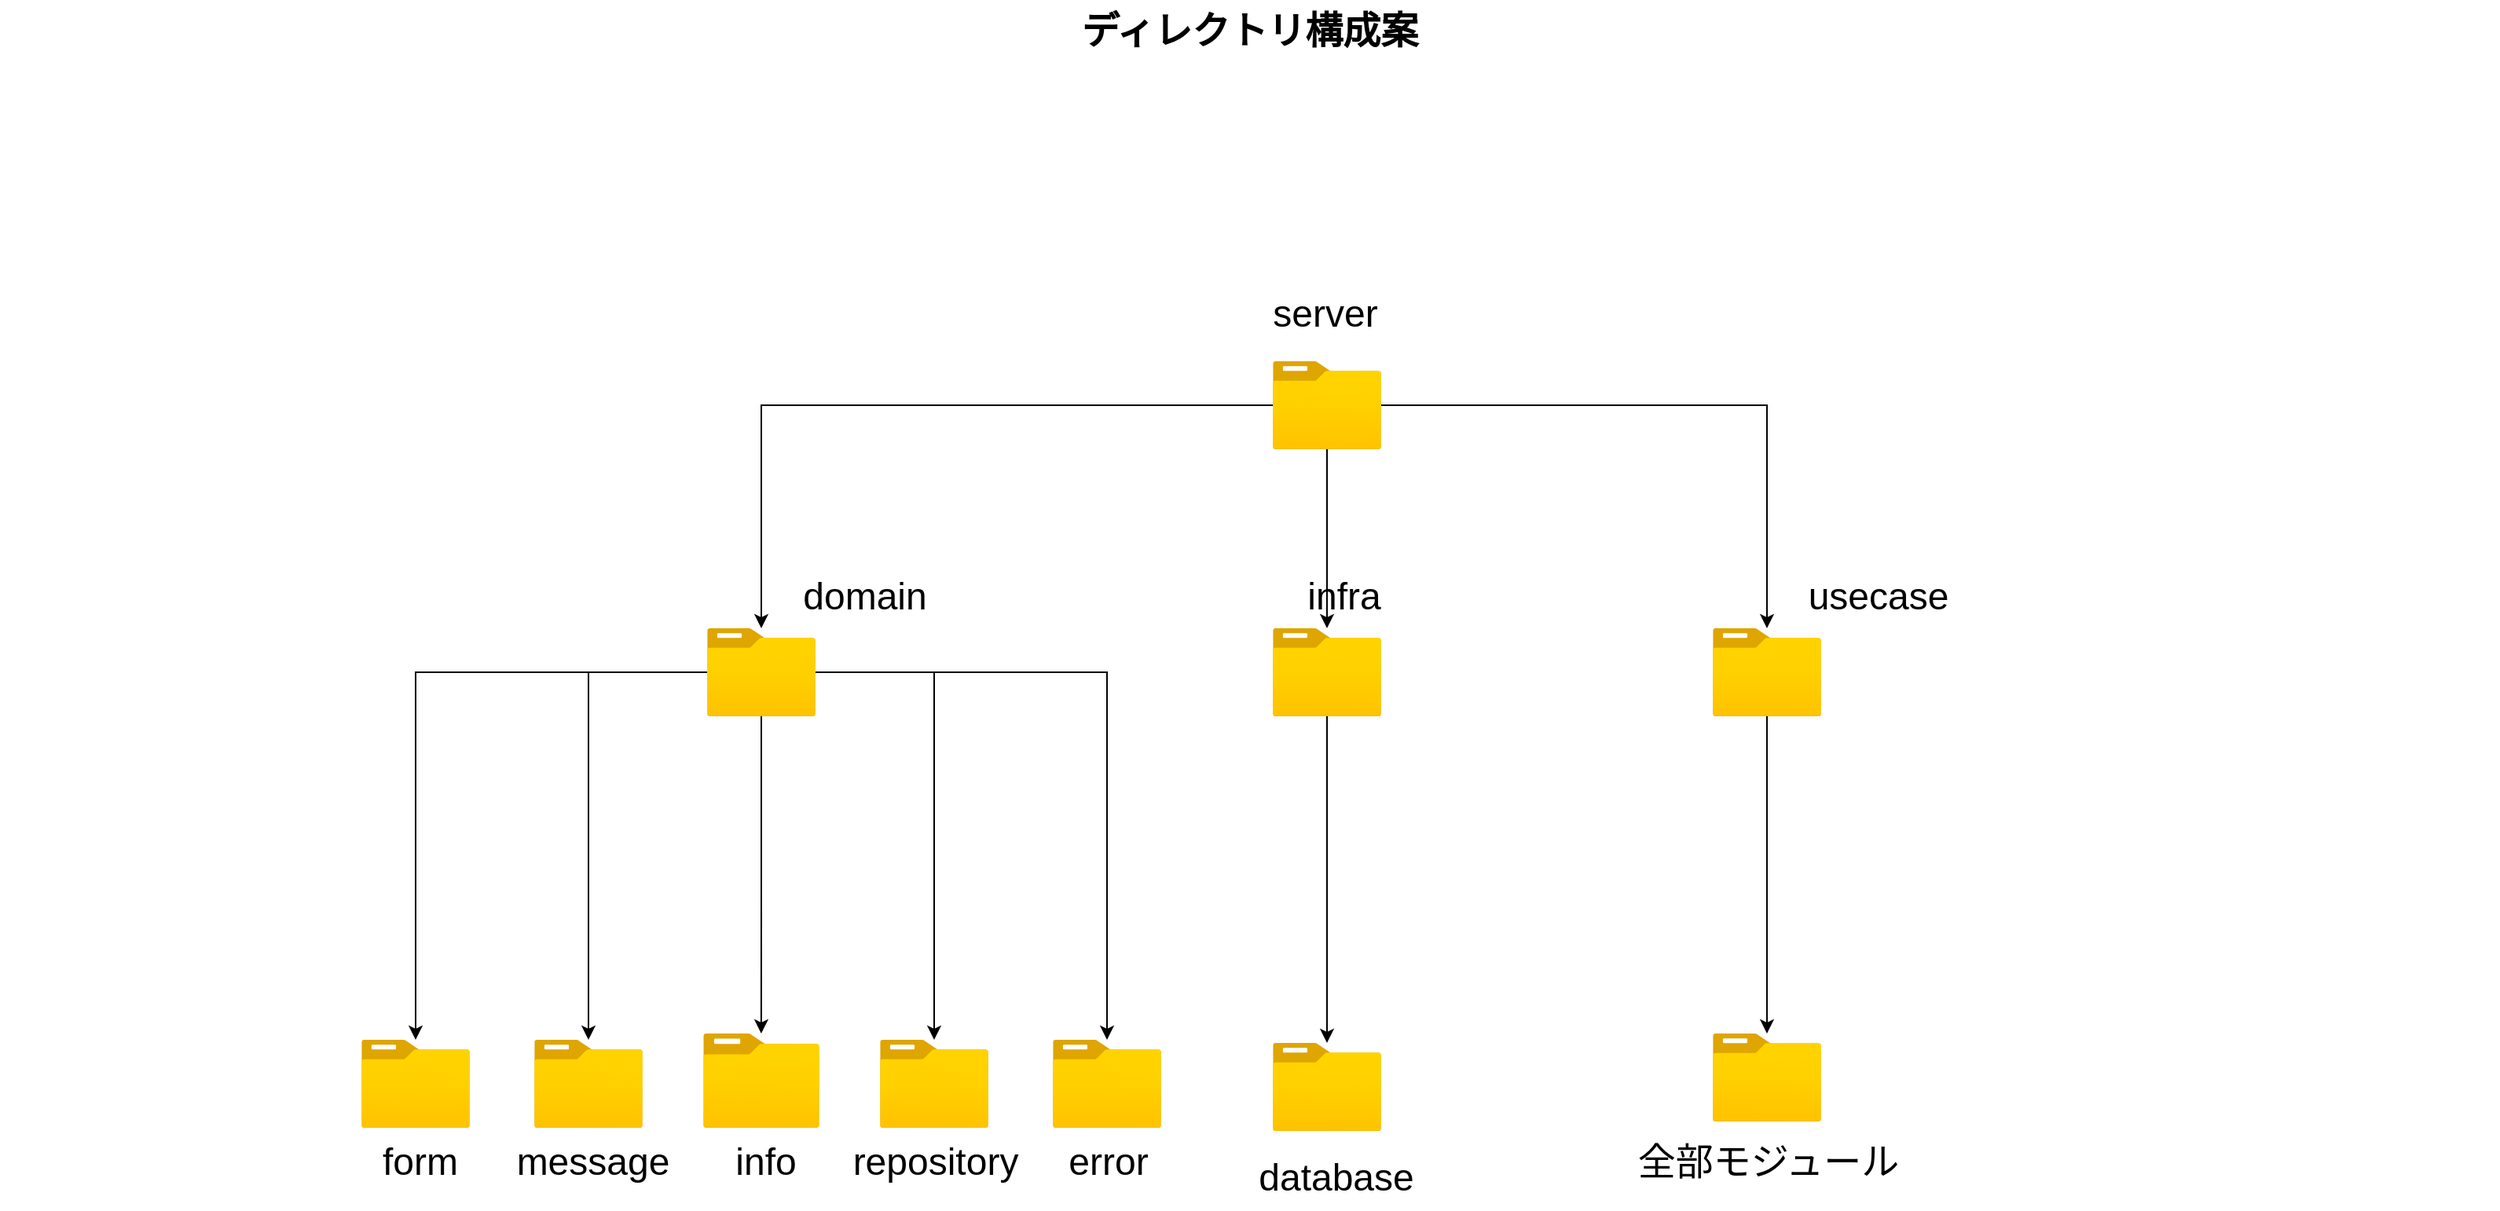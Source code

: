<mxfile version="20.5.3" type="github">
  <diagram name="Page-1" id="74b105a0-9070-1c63-61bc-23e55f88626e">
    <mxGraphModel dx="2031" dy="1170" grid="1" gridSize="10" guides="1" tooltips="1" connect="1" arrows="1" fold="1" page="1" pageScale="1.5" pageWidth="1169" pageHeight="826" background="none" math="0" shadow="0">
      <root>
        <mxCell id="0" style=";html=1;" />
        <mxCell id="1" style=";html=1;" parent="0" />
        <mxCell id="10b056a9c633e61c-30" value="ディレクトリ構成案" style="text;strokeColor=none;fillColor=none;html=1;fontSize=24;fontStyle=1;verticalAlign=middle;align=center;" parent="1" vertex="1">
          <mxGeometry x="80" y="40" width="1590" height="40" as="geometry" />
        </mxCell>
        <mxCell id="Y8ofXW4XnCx3dUe6ZQK3-6" value="" style="edgeStyle=orthogonalEdgeStyle;rounded=0;orthogonalLoop=1;jettySize=auto;html=1;" edge="1" parent="1" source="Y8ofXW4XnCx3dUe6ZQK3-2" target="Y8ofXW4XnCx3dUe6ZQK3-5">
          <mxGeometry relative="1" as="geometry" />
        </mxCell>
        <mxCell id="Y8ofXW4XnCx3dUe6ZQK3-9" value="" style="edgeStyle=orthogonalEdgeStyle;rounded=0;orthogonalLoop=1;jettySize=auto;html=1;" edge="1" parent="1" source="Y8ofXW4XnCx3dUe6ZQK3-2" target="Y8ofXW4XnCx3dUe6ZQK3-8">
          <mxGeometry relative="1" as="geometry" />
        </mxCell>
        <mxCell id="Y8ofXW4XnCx3dUe6ZQK3-11" value="" style="edgeStyle=orthogonalEdgeStyle;rounded=0;orthogonalLoop=1;jettySize=auto;html=1;" edge="1" parent="1" source="Y8ofXW4XnCx3dUe6ZQK3-2" target="Y8ofXW4XnCx3dUe6ZQK3-10">
          <mxGeometry relative="1" as="geometry" />
        </mxCell>
        <mxCell id="Y8ofXW4XnCx3dUe6ZQK3-2" value="" style="aspect=fixed;html=1;points=[];align=center;image;fontSize=12;image=img/lib/azure2/general/Folder_Blank.svg;" vertex="1" parent="1">
          <mxGeometry x="890" y="270" width="69" height="56.0" as="geometry" />
        </mxCell>
        <mxCell id="Y8ofXW4XnCx3dUe6ZQK3-17" value="" style="edgeStyle=orthogonalEdgeStyle;rounded=0;orthogonalLoop=1;jettySize=auto;html=1;fontSize=24;" edge="1" parent="1" source="Y8ofXW4XnCx3dUe6ZQK3-5" target="Y8ofXW4XnCx3dUe6ZQK3-16">
          <mxGeometry relative="1" as="geometry" />
        </mxCell>
        <mxCell id="Y8ofXW4XnCx3dUe6ZQK3-19" value="" style="edgeStyle=orthogonalEdgeStyle;rounded=0;orthogonalLoop=1;jettySize=auto;html=1;fontSize=24;" edge="1" parent="1" source="Y8ofXW4XnCx3dUe6ZQK3-5" target="Y8ofXW4XnCx3dUe6ZQK3-18">
          <mxGeometry relative="1" as="geometry" />
        </mxCell>
        <mxCell id="Y8ofXW4XnCx3dUe6ZQK3-21" value="" style="edgeStyle=orthogonalEdgeStyle;rounded=0;orthogonalLoop=1;jettySize=auto;html=1;fontSize=24;" edge="1" parent="1" source="Y8ofXW4XnCx3dUe6ZQK3-5" target="Y8ofXW4XnCx3dUe6ZQK3-20">
          <mxGeometry relative="1" as="geometry" />
        </mxCell>
        <mxCell id="Y8ofXW4XnCx3dUe6ZQK3-26" value="" style="edgeStyle=orthogonalEdgeStyle;rounded=0;orthogonalLoop=1;jettySize=auto;html=1;fontSize=24;" edge="1" parent="1" source="Y8ofXW4XnCx3dUe6ZQK3-5" target="Y8ofXW4XnCx3dUe6ZQK3-25">
          <mxGeometry relative="1" as="geometry" />
        </mxCell>
        <mxCell id="Y8ofXW4XnCx3dUe6ZQK3-28" value="" style="edgeStyle=orthogonalEdgeStyle;rounded=0;orthogonalLoop=1;jettySize=auto;html=1;fontSize=24;" edge="1" parent="1" source="Y8ofXW4XnCx3dUe6ZQK3-5" target="Y8ofXW4XnCx3dUe6ZQK3-27">
          <mxGeometry relative="1" as="geometry" />
        </mxCell>
        <mxCell id="Y8ofXW4XnCx3dUe6ZQK3-5" value="" style="aspect=fixed;html=1;points=[];align=center;image;fontSize=12;image=img/lib/azure2/general/Folder_Blank.svg;" vertex="1" parent="1">
          <mxGeometry x="530" y="440" width="69" height="56.0" as="geometry" />
        </mxCell>
        <mxCell id="Y8ofXW4XnCx3dUe6ZQK3-32" value="" style="edgeStyle=orthogonalEdgeStyle;rounded=0;orthogonalLoop=1;jettySize=auto;html=1;fontSize=24;" edge="1" parent="1" source="Y8ofXW4XnCx3dUe6ZQK3-8" target="Y8ofXW4XnCx3dUe6ZQK3-31">
          <mxGeometry relative="1" as="geometry" />
        </mxCell>
        <mxCell id="Y8ofXW4XnCx3dUe6ZQK3-8" value="" style="aspect=fixed;html=1;points=[];align=center;image;fontSize=12;image=img/lib/azure2/general/Folder_Blank.svg;" vertex="1" parent="1">
          <mxGeometry x="890" y="440" width="69" height="56.0" as="geometry" />
        </mxCell>
        <mxCell id="Y8ofXW4XnCx3dUe6ZQK3-38" value="" style="edgeStyle=orthogonalEdgeStyle;rounded=0;orthogonalLoop=1;jettySize=auto;html=1;fontSize=24;" edge="1" parent="1" source="Y8ofXW4XnCx3dUe6ZQK3-10" target="Y8ofXW4XnCx3dUe6ZQK3-37">
          <mxGeometry relative="1" as="geometry" />
        </mxCell>
        <mxCell id="Y8ofXW4XnCx3dUe6ZQK3-10" value="" style="aspect=fixed;html=1;points=[];align=center;image;fontSize=12;image=img/lib/azure2/general/Folder_Blank.svg;" vertex="1" parent="1">
          <mxGeometry x="1170" y="440" width="69" height="56.0" as="geometry" />
        </mxCell>
        <mxCell id="Y8ofXW4XnCx3dUe6ZQK3-12" value="&lt;font style=&quot;font-size: 24px;&quot;&gt;server&lt;/font&gt;" style="text;html=1;align=center;verticalAlign=middle;resizable=0;points=[];autosize=1;strokeColor=none;fillColor=none;" vertex="1" parent="1">
          <mxGeometry x="877.5" y="220" width="90" height="40" as="geometry" />
        </mxCell>
        <mxCell id="Y8ofXW4XnCx3dUe6ZQK3-13" value="&lt;font style=&quot;font-size: 24px;&quot;&gt;domain&lt;/font&gt;" style="text;html=1;align=center;verticalAlign=middle;resizable=0;points=[];autosize=1;strokeColor=none;fillColor=none;" vertex="1" parent="1">
          <mxGeometry x="580" y="400" width="100" height="40" as="geometry" />
        </mxCell>
        <mxCell id="Y8ofXW4XnCx3dUe6ZQK3-14" value="&lt;font style=&quot;font-size: 24px;&quot;&gt;infra&lt;/font&gt;" style="text;html=1;align=center;verticalAlign=middle;resizable=0;points=[];autosize=1;strokeColor=none;fillColor=none;" vertex="1" parent="1">
          <mxGeometry x="900" y="400" width="70" height="40" as="geometry" />
        </mxCell>
        <mxCell id="Y8ofXW4XnCx3dUe6ZQK3-15" value="&lt;font style=&quot;font-size: 24px;&quot;&gt;usecase&lt;/font&gt;" style="text;html=1;align=center;verticalAlign=middle;resizable=0;points=[];autosize=1;strokeColor=none;fillColor=none;" vertex="1" parent="1">
          <mxGeometry x="1220" y="400" width="110" height="40" as="geometry" />
        </mxCell>
        <mxCell id="Y8ofXW4XnCx3dUe6ZQK3-16" value="" style="aspect=fixed;html=1;points=[];align=center;image;fontSize=12;image=img/lib/azure2/general/Folder_Blank.svg;" vertex="1" parent="1">
          <mxGeometry x="527.53" y="698" width="73.93" height="60" as="geometry" />
        </mxCell>
        <mxCell id="Y8ofXW4XnCx3dUe6ZQK3-18" value="" style="aspect=fixed;html=1;points=[];align=center;image;fontSize=12;image=img/lib/azure2/general/Folder_Blank.svg;" vertex="1" parent="1">
          <mxGeometry x="640" y="702" width="69" height="56.0" as="geometry" />
        </mxCell>
        <mxCell id="Y8ofXW4XnCx3dUe6ZQK3-20" value="" style="aspect=fixed;html=1;points=[];align=center;image;fontSize=12;image=img/lib/azure2/general/Folder_Blank.svg;" vertex="1" parent="1">
          <mxGeometry x="750" y="702" width="69" height="56.0" as="geometry" />
        </mxCell>
        <mxCell id="Y8ofXW4XnCx3dUe6ZQK3-22" value="&lt;font style=&quot;font-size: 24px;&quot;&gt;form&lt;/font&gt;" style="text;html=1;align=center;verticalAlign=middle;resizable=0;points=[];autosize=1;strokeColor=none;fillColor=none;" vertex="1" parent="1">
          <mxGeometry x="312" y="760" width="70" height="40" as="geometry" />
        </mxCell>
        <mxCell id="Y8ofXW4XnCx3dUe6ZQK3-23" value="&lt;div&gt;&lt;font style=&quot;font-size: 24px;&quot;&gt;message&lt;/font&gt;&lt;/div&gt;" style="text;html=1;align=center;verticalAlign=middle;resizable=0;points=[];autosize=1;strokeColor=none;fillColor=none;" vertex="1" parent="1">
          <mxGeometry x="396.51" y="760" width="120" height="40" as="geometry" />
        </mxCell>
        <mxCell id="Y8ofXW4XnCx3dUe6ZQK3-24" value="&lt;font style=&quot;font-size: 24px;&quot;&gt;info&lt;/font&gt;" style="text;html=1;align=center;verticalAlign=middle;resizable=0;points=[];autosize=1;strokeColor=none;fillColor=none;" vertex="1" parent="1">
          <mxGeometry x="537.01" y="760" width="60" height="40" as="geometry" />
        </mxCell>
        <mxCell id="Y8ofXW4XnCx3dUe6ZQK3-25" value="" style="aspect=fixed;html=1;points=[];align=center;image;fontSize=12;image=img/lib/azure2/general/Folder_Blank.svg;" vertex="1" parent="1">
          <mxGeometry x="420" y="702" width="69" height="56.0" as="geometry" />
        </mxCell>
        <mxCell id="Y8ofXW4XnCx3dUe6ZQK3-27" value="" style="aspect=fixed;html=1;points=[];align=center;image;fontSize=12;image=img/lib/azure2/general/Folder_Blank.svg;" vertex="1" parent="1">
          <mxGeometry x="310" y="702" width="69" height="56.0" as="geometry" />
        </mxCell>
        <mxCell id="Y8ofXW4XnCx3dUe6ZQK3-29" value="&lt;font style=&quot;font-size: 24px;&quot;&gt;repository&lt;/font&gt;" style="text;html=1;align=center;verticalAlign=middle;resizable=0;points=[];autosize=1;strokeColor=none;fillColor=none;" vertex="1" parent="1">
          <mxGeometry x="609.5" y="760" width="130" height="40" as="geometry" />
        </mxCell>
        <mxCell id="Y8ofXW4XnCx3dUe6ZQK3-30" value="&lt;font style=&quot;font-size: 18px;&quot;&gt;&lt;font style=&quot;font-size: 24px;&quot;&gt;error&lt;/font&gt;&lt;/font&gt;" style="text;html=1;align=center;verticalAlign=middle;resizable=0;points=[];autosize=1;strokeColor=none;fillColor=none;" vertex="1" parent="1">
          <mxGeometry x="749.5" y="760" width="70" height="40" as="geometry" />
        </mxCell>
        <mxCell id="Y8ofXW4XnCx3dUe6ZQK3-31" value="" style="aspect=fixed;html=1;points=[];align=center;image;fontSize=12;image=img/lib/azure2/general/Folder_Blank.svg;" vertex="1" parent="1">
          <mxGeometry x="890" y="704" width="69" height="56.0" as="geometry" />
        </mxCell>
        <mxCell id="Y8ofXW4XnCx3dUe6ZQK3-35" value="&lt;font style=&quot;font-size: 24px;&quot;&gt;database&lt;/font&gt;" style="text;html=1;align=center;verticalAlign=middle;resizable=0;points=[];autosize=1;strokeColor=none;fillColor=none;" vertex="1" parent="1">
          <mxGeometry x="870" y="770" width="120" height="40" as="geometry" />
        </mxCell>
        <mxCell id="Y8ofXW4XnCx3dUe6ZQK3-37" value="" style="aspect=fixed;html=1;points=[];align=center;image;fontSize=12;image=img/lib/azure2/general/Folder_Blank.svg;" vertex="1" parent="1">
          <mxGeometry x="1170" y="698" width="69" height="56.0" as="geometry" />
        </mxCell>
        <mxCell id="Y8ofXW4XnCx3dUe6ZQK3-41" value="&lt;font style=&quot;font-size: 24px;&quot;&gt;全部モジュール&lt;/font&gt;" style="text;html=1;align=center;verticalAlign=middle;resizable=0;points=[];autosize=1;strokeColor=none;fillColor=none;" vertex="1" parent="1">
          <mxGeometry x="1110" y="760" width="190" height="40" as="geometry" />
        </mxCell>
      </root>
    </mxGraphModel>
  </diagram>
</mxfile>
